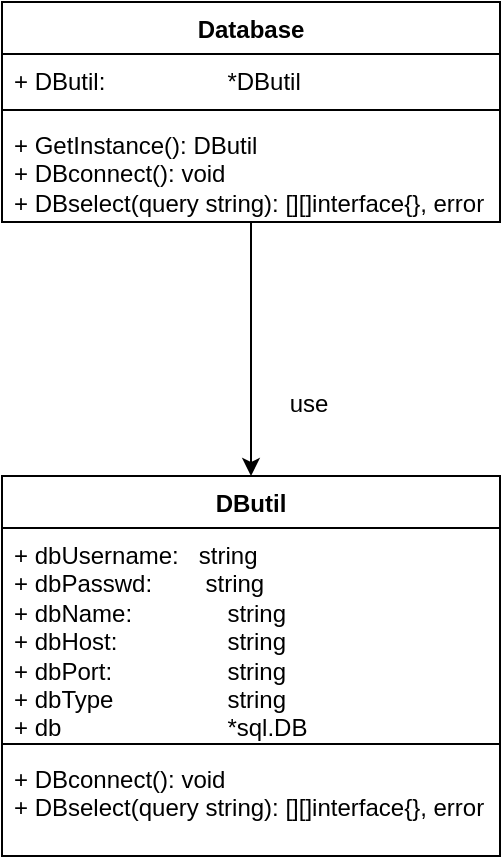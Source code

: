 <mxfile version="23.0.1" type="github">
  <diagram id="C5RBs43oDa-KdzZeNtuy" name="Page-1">
    <mxGraphModel dx="1674" dy="759" grid="1" gridSize="10" guides="1" tooltips="1" connect="1" arrows="1" fold="1" page="1" pageScale="1" pageWidth="827" pageHeight="1169" math="0" shadow="0">
      <root>
        <mxCell id="WIyWlLk6GJQsqaUBKTNV-0" />
        <mxCell id="WIyWlLk6GJQsqaUBKTNV-1" parent="WIyWlLk6GJQsqaUBKTNV-0" />
        <mxCell id="hCGzU1FnIlVh0Djb2f15-4" value="DButil" style="swimlane;fontStyle=1;align=center;verticalAlign=top;childLayout=stackLayout;horizontal=1;startSize=26;horizontalStack=0;resizeParent=1;resizeParentMax=0;resizeLast=0;collapsible=1;marginBottom=0;whiteSpace=wrap;html=1;" parent="WIyWlLk6GJQsqaUBKTNV-1" vertex="1">
          <mxGeometry x="260" y="367" width="249" height="190" as="geometry" />
        </mxCell>
        <mxCell id="hCGzU1FnIlVh0Djb2f15-5" value="&lt;div&gt;+ dbUsername:&lt;span style=&quot;&quot;&gt;&lt;/span&gt;&lt;span style=&quot;&quot;&gt;&lt;span style=&quot;white-space: pre;&quot;&gt;&amp;nbsp;&amp;nbsp;&amp;nbsp;&lt;/span&gt;&lt;/span&gt;string&lt;/div&gt;&lt;div&gt;+ dbPasswd:&lt;span style=&quot;&quot;&gt;&lt;span style=&quot;&quot;&gt;&amp;nbsp;&amp;nbsp;&amp;nbsp;&amp;nbsp;&lt;/span&gt;&lt;span style=&quot;&quot;&gt;&lt;span style=&quot;&quot;&gt;&amp;nbsp;&amp;nbsp;&amp;nbsp; &lt;/span&gt;&lt;/span&gt;&lt;/span&gt;string&amp;nbsp;&lt;/div&gt;&lt;div&gt;+ dbName:&lt;span style=&quot;white-space: pre;&quot;&gt;&#x9;&lt;/span&gt;&lt;span style=&quot;white-space: pre;&quot;&gt;&#x9;&lt;/span&gt;string&lt;/div&gt;&lt;div&gt;+ dbHost:&lt;span style=&quot;white-space: pre;&quot;&gt;&#x9;&lt;/span&gt;&lt;span style=&quot;white-space: pre;&quot;&gt;&#x9;&lt;/span&gt;string&amp;nbsp;&lt;/div&gt;&lt;div&gt;+ dbPort:&lt;span style=&quot;&quot;&gt;&lt;span style=&quot;&quot;&gt;&amp;nbsp;&amp;nbsp;&amp;nbsp;&amp;nbsp;&lt;/span&gt;&lt;/span&gt;&lt;span style=&quot;&quot;&gt;&lt;span style=&quot;&quot;&gt;&amp;nbsp;&amp;nbsp;&amp;nbsp;&amp;nbsp;&lt;/span&gt;&lt;/span&gt;&lt;span style=&quot;&quot;&gt;&lt;span style=&quot;white-space: pre;&quot;&gt;&amp;nbsp;&amp;nbsp;&amp;nbsp;&amp;nbsp;&lt;/span&gt;&lt;/span&gt;&lt;span style=&quot;&quot;&gt;&lt;span style=&quot;white-space: pre;&quot;&gt;&amp;nbsp;&amp;nbsp;&lt;span style=&quot;white-space: pre;&quot;&gt;&#x9;&lt;/span&gt;&lt;/span&gt;&lt;/span&gt;string&lt;/div&gt;&lt;div&gt;+ dbType &lt;span style=&quot;white-space: pre;&quot;&gt;&#x9;&lt;/span&gt;&lt;span style=&quot;white-space: pre;&quot;&gt;&#x9;&lt;/span&gt;string&lt;/div&gt;&lt;div&gt;+ db &lt;span style=&quot;white-space: pre;&quot;&gt;&#x9;&lt;/span&gt;&lt;span style=&quot;white-space: pre;&quot;&gt;&#x9;&lt;/span&gt;&lt;span style=&quot;white-space: pre;&quot;&gt;&#x9;&lt;/span&gt;*sql.DB&lt;br&gt;&lt;/div&gt;&lt;div&gt;&lt;br&gt;&lt;/div&gt;" style="text;strokeColor=none;fillColor=none;align=left;verticalAlign=top;spacingLeft=4;spacingRight=4;overflow=hidden;rotatable=0;points=[[0,0.5],[1,0.5]];portConstraint=eastwest;whiteSpace=wrap;html=1;" parent="hCGzU1FnIlVh0Djb2f15-4" vertex="1">
          <mxGeometry y="26" width="249" height="104" as="geometry" />
        </mxCell>
        <mxCell id="hCGzU1FnIlVh0Djb2f15-6" value="" style="line;strokeWidth=1;fillColor=none;align=left;verticalAlign=middle;spacingTop=-1;spacingLeft=3;spacingRight=3;rotatable=0;labelPosition=right;points=[];portConstraint=eastwest;strokeColor=inherit;" parent="hCGzU1FnIlVh0Djb2f15-4" vertex="1">
          <mxGeometry y="130" width="249" height="8" as="geometry" />
        </mxCell>
        <mxCell id="hCGzU1FnIlVh0Djb2f15-7" value="&lt;div&gt;+ DBconnect(): void&lt;br&gt;+ DBselect(query string): [][]interface{}, error&lt;/div&gt;" style="text;strokeColor=none;fillColor=none;align=left;verticalAlign=top;spacingLeft=4;spacingRight=4;overflow=hidden;rotatable=0;points=[[0,0.5],[1,0.5]];portConstraint=eastwest;whiteSpace=wrap;html=1;" parent="hCGzU1FnIlVh0Djb2f15-4" vertex="1">
          <mxGeometry y="138" width="249" height="52" as="geometry" />
        </mxCell>
        <mxCell id="hCGzU1FnIlVh0Djb2f15-18" value="&lt;div&gt;use&lt;/div&gt;" style="text;html=1;align=center;verticalAlign=middle;resizable=0;points=[];autosize=1;strokeColor=none;fillColor=none;" parent="WIyWlLk6GJQsqaUBKTNV-1" vertex="1">
          <mxGeometry x="393" y="316" width="40" height="30" as="geometry" />
        </mxCell>
        <mxCell id="kkKdgZxVE2TOmR-WNfH2-0" style="edgeStyle=orthogonalEdgeStyle;rounded=0;orthogonalLoop=1;jettySize=auto;html=1;entryX=0.5;entryY=0;entryDx=0;entryDy=0;" edge="1" parent="WIyWlLk6GJQsqaUBKTNV-1" source="r928JiI78jNdYLxqD7uh-0" target="hCGzU1FnIlVh0Djb2f15-4">
          <mxGeometry relative="1" as="geometry" />
        </mxCell>
        <mxCell id="r928JiI78jNdYLxqD7uh-0" value="Database" style="swimlane;fontStyle=1;align=center;verticalAlign=top;childLayout=stackLayout;horizontal=1;startSize=26;horizontalStack=0;resizeParent=1;resizeParentMax=0;resizeLast=0;collapsible=1;marginBottom=0;whiteSpace=wrap;html=1;" parent="WIyWlLk6GJQsqaUBKTNV-1" vertex="1">
          <mxGeometry x="260" y="130" width="249" height="110" as="geometry" />
        </mxCell>
        <mxCell id="r928JiI78jNdYLxqD7uh-1" value="&lt;div&gt;+ DButil: &lt;span style=&quot;white-space: pre;&quot;&gt;&#x9;&lt;/span&gt;&lt;span style=&quot;white-space: pre;&quot;&gt;&#x9;&lt;/span&gt;&lt;span style=&quot;white-space: pre;&quot;&gt;&#x9;&lt;/span&gt;*DButil&lt;br&gt;&lt;/div&gt;&lt;div&gt;&lt;br&gt;&lt;/div&gt;" style="text;strokeColor=none;fillColor=none;align=left;verticalAlign=top;spacingLeft=4;spacingRight=4;overflow=hidden;rotatable=0;points=[[0,0.5],[1,0.5]];portConstraint=eastwest;whiteSpace=wrap;html=1;" parent="r928JiI78jNdYLxqD7uh-0" vertex="1">
          <mxGeometry y="26" width="249" height="24" as="geometry" />
        </mxCell>
        <mxCell id="r928JiI78jNdYLxqD7uh-2" value="" style="line;strokeWidth=1;fillColor=none;align=left;verticalAlign=middle;spacingTop=-1;spacingLeft=3;spacingRight=3;rotatable=0;labelPosition=right;points=[];portConstraint=eastwest;strokeColor=inherit;" parent="r928JiI78jNdYLxqD7uh-0" vertex="1">
          <mxGeometry y="50" width="249" height="8" as="geometry" />
        </mxCell>
        <mxCell id="r928JiI78jNdYLxqD7uh-3" value="&lt;div&gt;+ GetInstance(): DButil&lt;/div&gt;&lt;div&gt;+ DBconnect(): void&lt;br&gt;+ DBselect(query string): [][]interface{}, error&lt;/div&gt;" style="text;strokeColor=none;fillColor=none;align=left;verticalAlign=top;spacingLeft=4;spacingRight=4;overflow=hidden;rotatable=0;points=[[0,0.5],[1,0.5]];portConstraint=eastwest;whiteSpace=wrap;html=1;" parent="r928JiI78jNdYLxqD7uh-0" vertex="1">
          <mxGeometry y="58" width="249" height="52" as="geometry" />
        </mxCell>
      </root>
    </mxGraphModel>
  </diagram>
</mxfile>
